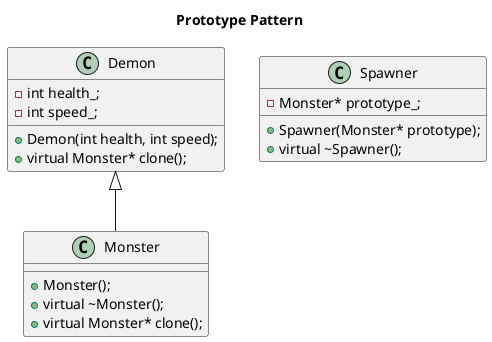 @startuml
title Prototype Pattern

Demon <|-- Monster

class Monster {
  +Monster();
  +virtual ~Monster();
  +virtual Monster* clone();
}

class Demon {
  -int health_;
  -int speed_;
  +Demon(int health, int speed);
  +virtual Monster* clone();
}

class Spawner {
  -Monster* prototype_;
  +Spawner(Monster* prototype);
  +virtual ~Spawner();
}
@enduml
